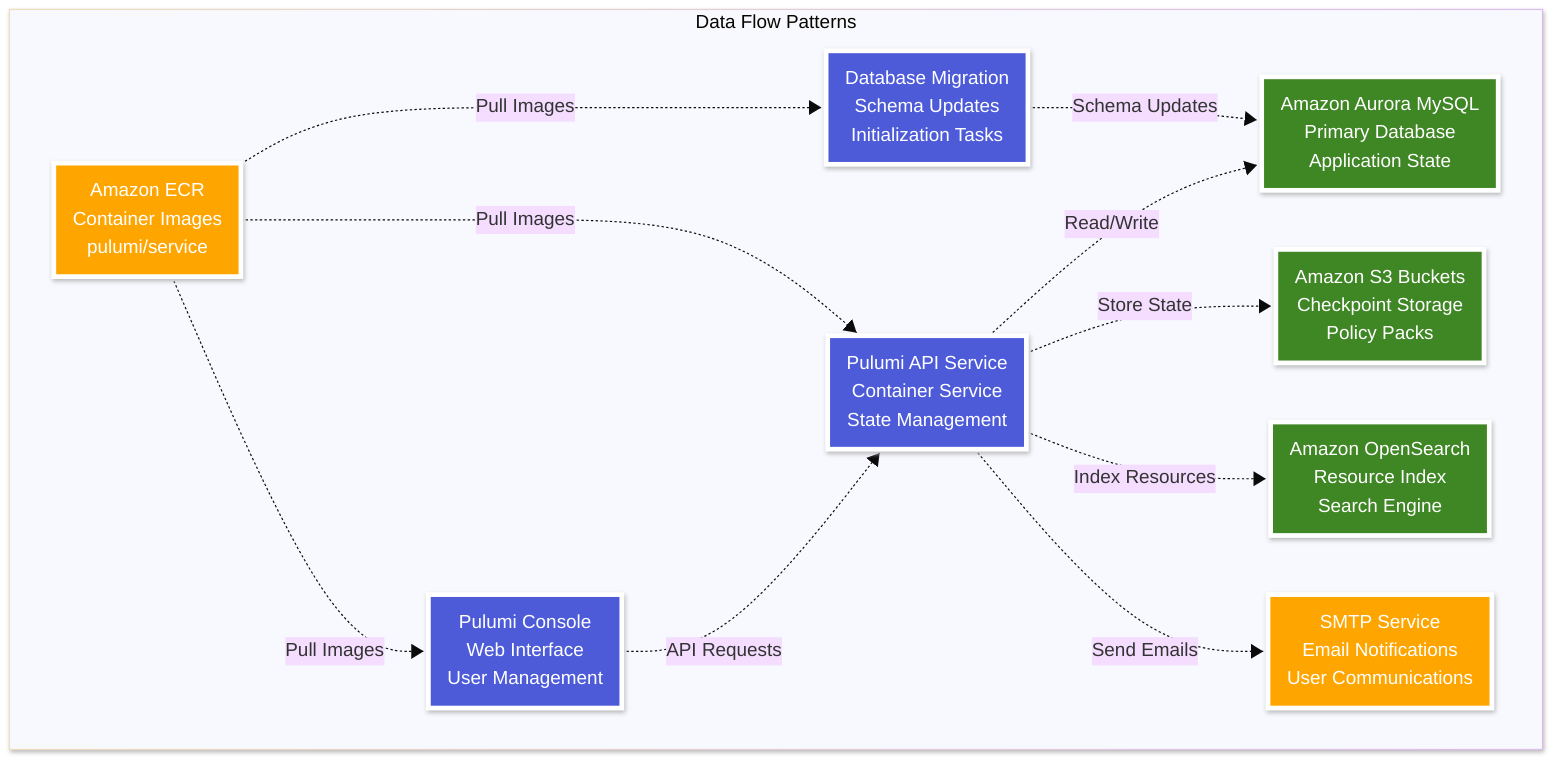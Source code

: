 ---
config:
  look: neo
  theme: base
---
graph TD
    classDef storage fill:#3F8624,stroke:#FFFFFF,stroke-width:4px,color:#FFFFFF
    classDef pulumi fill:#4d5bd9,stroke:#FFFFFF,stroke-width:4px,color:#FFFFFF
    classDef external fill:#FFA500,stroke:#FFFFFF,stroke-width:4px,color:#FFFFFF
    
    subgraph FLOW["Data Flow Patterns"]
        API[Pulumi API Service<br/>Container Service<br/>State Management]:::pulumi
        CONSOLE[Pulumi Console<br/>Web Interface<br/>User Management]:::pulumi
        MIGRATION[Database Migration<br/>Schema Updates<br/>Initialization Tasks]:::pulumi
        
        AURORA_DB[Amazon Aurora MySQL<br/>Primary Database<br/>Application State]:::storage
        S3_STATE[Amazon S3 Buckets<br/>Checkpoint Storage<br/>Policy Packs]:::storage
        OPENSEARCH_IDX[Amazon OpenSearch<br/>Resource Index<br/>Search Engine]:::storage
        
        ECR_IMGS[Amazon ECR<br/>Container Images<br/>pulumi/service]:::external
        SMTP_SVC[SMTP Service<br/>Email Notifications<br/>User Communications]:::external
    end
    
    API -.->|Read/Write| AURORA_DB
    API -.->|Store State| S3_STATE
    API -.->|Index Resources| OPENSEARCH_IDX
    API -.->|Send Emails| SMTP_SVC
    
    CONSOLE -.->|API Requests| API
    MIGRATION -.->|Schema Updates| AURORA_DB
    
    ECR_IMGS -.->|Pull Images| API
    ECR_IMGS -.->|Pull Images| CONSOLE
    ECR_IMGS -.->|Pull Images| MIGRATION